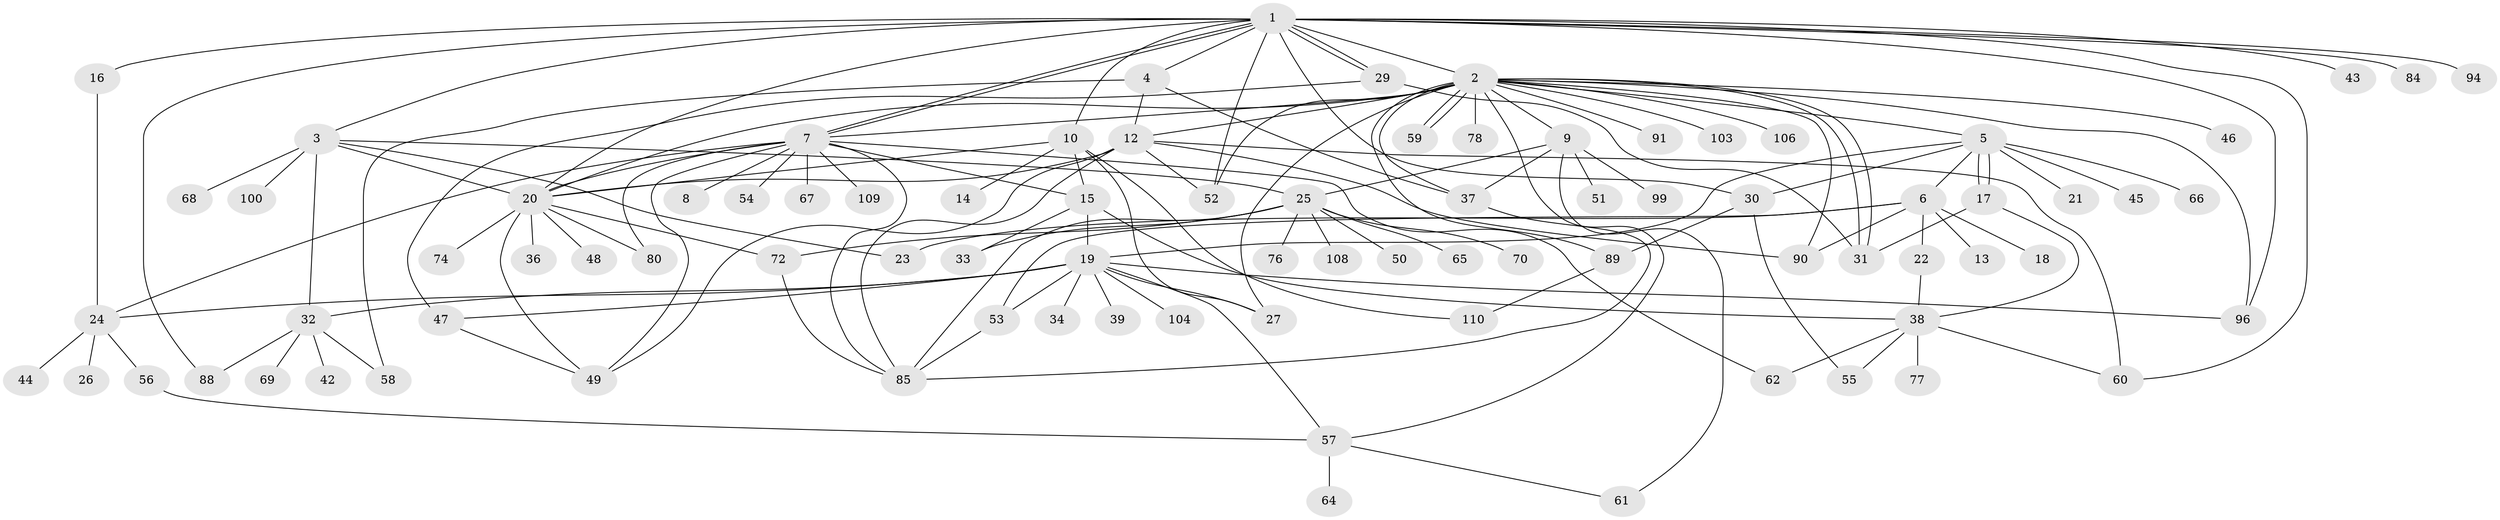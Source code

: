 // original degree distribution, {18: 0.00909090909090909, 24: 0.00909090909090909, 8: 0.03636363636363636, 4: 0.1, 10: 0.01818181818181818, 16: 0.00909090909090909, 1: 0.45454545454545453, 7: 0.03636363636363636, 5: 0.05454545454545454, 2: 0.18181818181818182, 3: 0.08181818181818182, 11: 0.00909090909090909}
// Generated by graph-tools (version 1.1) at 2025/11/02/27/25 16:11:12]
// undirected, 86 vertices, 143 edges
graph export_dot {
graph [start="1"]
  node [color=gray90,style=filled];
  1 [super="+101"];
  2 [super="+11"];
  3 [super="+105"];
  4;
  5 [super="+102"];
  6 [super="+82"];
  7 [super="+73"];
  8;
  9 [super="+93"];
  10 [super="+79"];
  12 [super="+75"];
  13;
  14;
  15;
  16;
  17;
  18;
  19 [super="+86"];
  20 [super="+35"];
  21;
  22;
  23 [super="+81"];
  24 [super="+40"];
  25 [super="+28"];
  26;
  27;
  29 [super="+71"];
  30;
  31;
  32 [super="+41"];
  33;
  34;
  36;
  37;
  38 [super="+83"];
  39;
  42 [super="+97"];
  43;
  44;
  45;
  46;
  47;
  48;
  49;
  50;
  51 [super="+107"];
  52 [super="+63"];
  53;
  54;
  55;
  56 [super="+95"];
  57;
  58;
  59;
  60;
  61;
  62;
  64;
  65;
  66;
  67;
  68;
  69;
  70;
  72;
  74 [super="+92"];
  76;
  77;
  78;
  80;
  84;
  85 [super="+87"];
  88;
  89 [super="+98"];
  90;
  91;
  94;
  96;
  99;
  100;
  103;
  104;
  106;
  108;
  109;
  110;
  1 -- 2;
  1 -- 3;
  1 -- 4;
  1 -- 7;
  1 -- 7;
  1 -- 10;
  1 -- 16;
  1 -- 20;
  1 -- 29;
  1 -- 29;
  1 -- 30;
  1 -- 43;
  1 -- 52;
  1 -- 60;
  1 -- 84;
  1 -- 94;
  1 -- 96;
  1 -- 88;
  2 -- 5;
  2 -- 7;
  2 -- 9;
  2 -- 12;
  2 -- 20;
  2 -- 27;
  2 -- 31;
  2 -- 31;
  2 -- 37;
  2 -- 46;
  2 -- 57;
  2 -- 59;
  2 -- 59;
  2 -- 78;
  2 -- 89 [weight=2];
  2 -- 90;
  2 -- 91;
  2 -- 96;
  2 -- 103;
  2 -- 106;
  2 -- 52;
  3 -- 20;
  3 -- 23;
  3 -- 25;
  3 -- 32;
  3 -- 68;
  3 -- 100;
  4 -- 37;
  4 -- 58;
  4 -- 12;
  5 -- 6;
  5 -- 17;
  5 -- 17;
  5 -- 19;
  5 -- 21;
  5 -- 30;
  5 -- 45;
  5 -- 66;
  6 -- 13;
  6 -- 18;
  6 -- 22;
  6 -- 23;
  6 -- 53;
  6 -- 90;
  7 -- 8;
  7 -- 15;
  7 -- 20 [weight=2];
  7 -- 24;
  7 -- 49;
  7 -- 54;
  7 -- 62;
  7 -- 67;
  7 -- 80;
  7 -- 85;
  7 -- 109;
  9 -- 25;
  9 -- 37;
  9 -- 51;
  9 -- 61;
  9 -- 99;
  10 -- 14;
  10 -- 20 [weight=2];
  10 -- 27;
  10 -- 110;
  10 -- 15;
  12 -- 52;
  12 -- 60;
  12 -- 20;
  12 -- 49;
  12 -- 85;
  12 -- 90;
  15 -- 19;
  15 -- 33;
  15 -- 38;
  16 -- 24;
  17 -- 31;
  17 -- 38;
  19 -- 27;
  19 -- 34;
  19 -- 39;
  19 -- 53;
  19 -- 57;
  19 -- 96;
  19 -- 104;
  19 -- 24;
  19 -- 32;
  19 -- 47;
  20 -- 36;
  20 -- 72;
  20 -- 74;
  20 -- 48;
  20 -- 49;
  20 -- 80;
  22 -- 38;
  24 -- 26;
  24 -- 56;
  24 -- 44;
  25 -- 33;
  25 -- 50;
  25 -- 65;
  25 -- 70;
  25 -- 72;
  25 -- 76;
  25 -- 85;
  25 -- 108;
  29 -- 31;
  29 -- 47;
  30 -- 55;
  30 -- 89;
  32 -- 42;
  32 -- 58;
  32 -- 69;
  32 -- 88;
  37 -- 85;
  38 -- 60;
  38 -- 62;
  38 -- 77;
  38 -- 55;
  47 -- 49;
  53 -- 85;
  56 -- 57;
  57 -- 61;
  57 -- 64;
  72 -- 85;
  89 -- 110;
}
